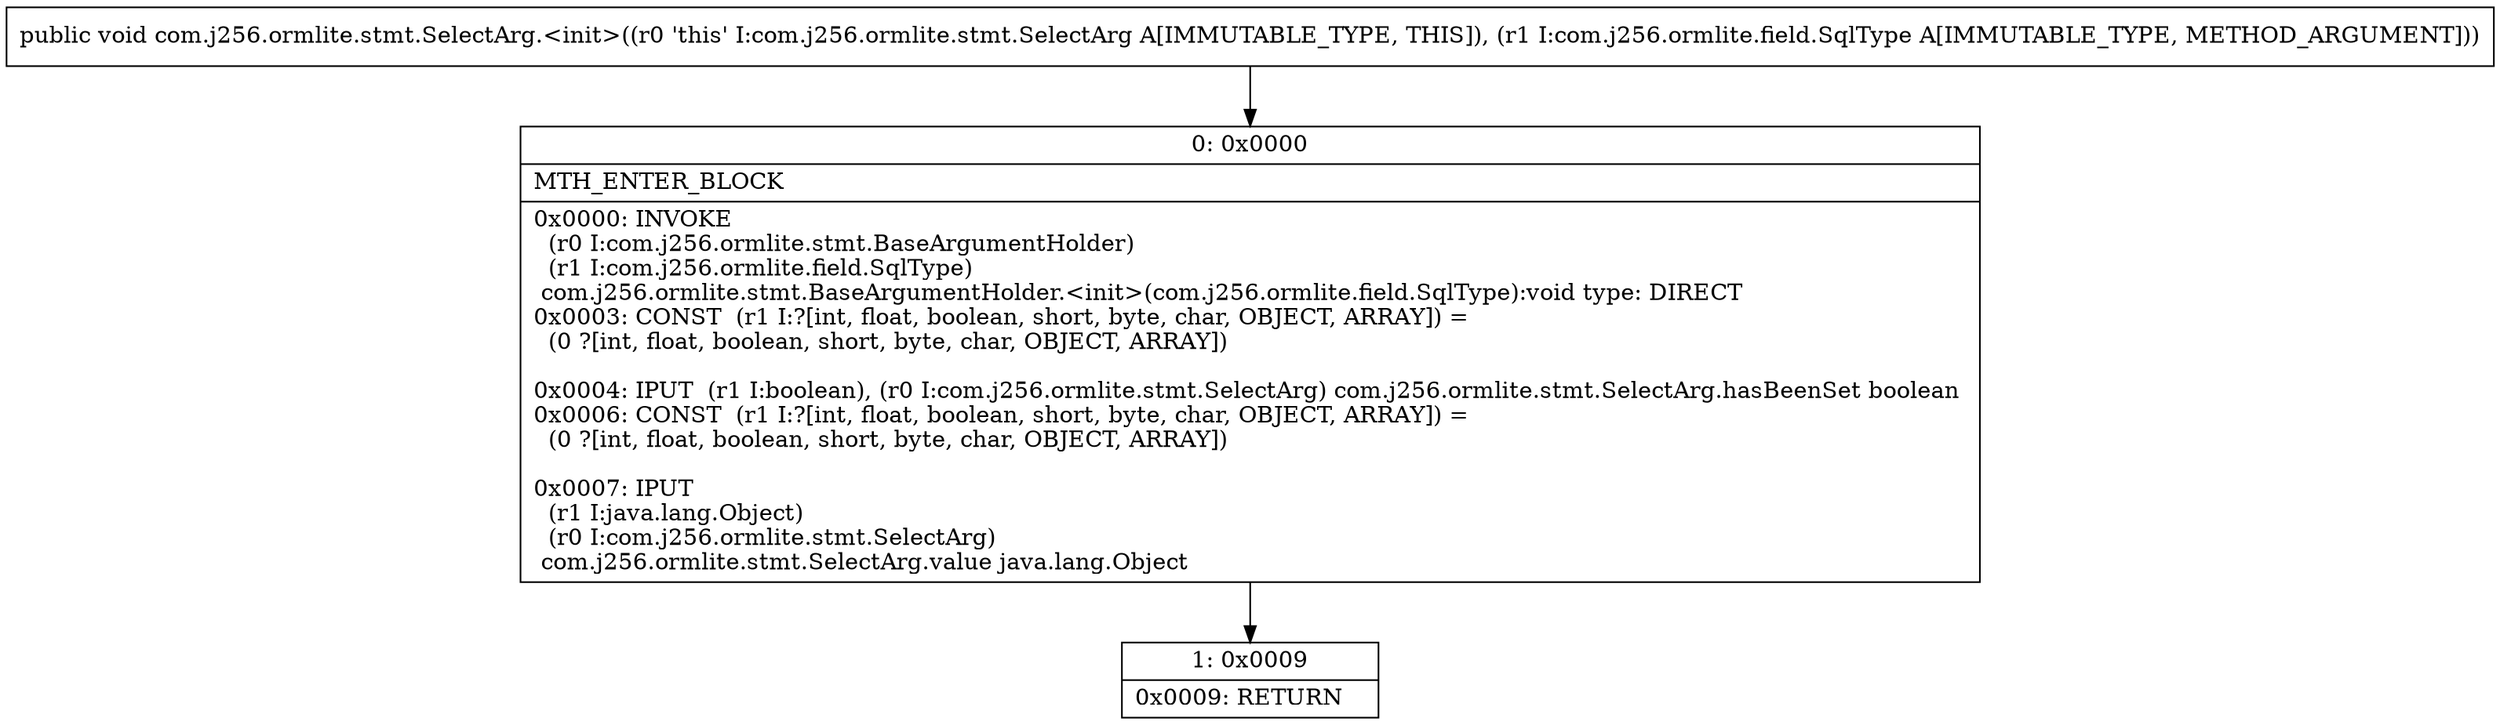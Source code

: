 digraph "CFG forcom.j256.ormlite.stmt.SelectArg.\<init\>(Lcom\/j256\/ormlite\/field\/SqlType;)V" {
Node_0 [shape=record,label="{0\:\ 0x0000|MTH_ENTER_BLOCK\l|0x0000: INVOKE  \l  (r0 I:com.j256.ormlite.stmt.BaseArgumentHolder)\l  (r1 I:com.j256.ormlite.field.SqlType)\l com.j256.ormlite.stmt.BaseArgumentHolder.\<init\>(com.j256.ormlite.field.SqlType):void type: DIRECT \l0x0003: CONST  (r1 I:?[int, float, boolean, short, byte, char, OBJECT, ARRAY]) = \l  (0 ?[int, float, boolean, short, byte, char, OBJECT, ARRAY])\l \l0x0004: IPUT  (r1 I:boolean), (r0 I:com.j256.ormlite.stmt.SelectArg) com.j256.ormlite.stmt.SelectArg.hasBeenSet boolean \l0x0006: CONST  (r1 I:?[int, float, boolean, short, byte, char, OBJECT, ARRAY]) = \l  (0 ?[int, float, boolean, short, byte, char, OBJECT, ARRAY])\l \l0x0007: IPUT  \l  (r1 I:java.lang.Object)\l  (r0 I:com.j256.ormlite.stmt.SelectArg)\l com.j256.ormlite.stmt.SelectArg.value java.lang.Object \l}"];
Node_1 [shape=record,label="{1\:\ 0x0009|0x0009: RETURN   \l}"];
MethodNode[shape=record,label="{public void com.j256.ormlite.stmt.SelectArg.\<init\>((r0 'this' I:com.j256.ormlite.stmt.SelectArg A[IMMUTABLE_TYPE, THIS]), (r1 I:com.j256.ormlite.field.SqlType A[IMMUTABLE_TYPE, METHOD_ARGUMENT])) }"];
MethodNode -> Node_0;
Node_0 -> Node_1;
}

